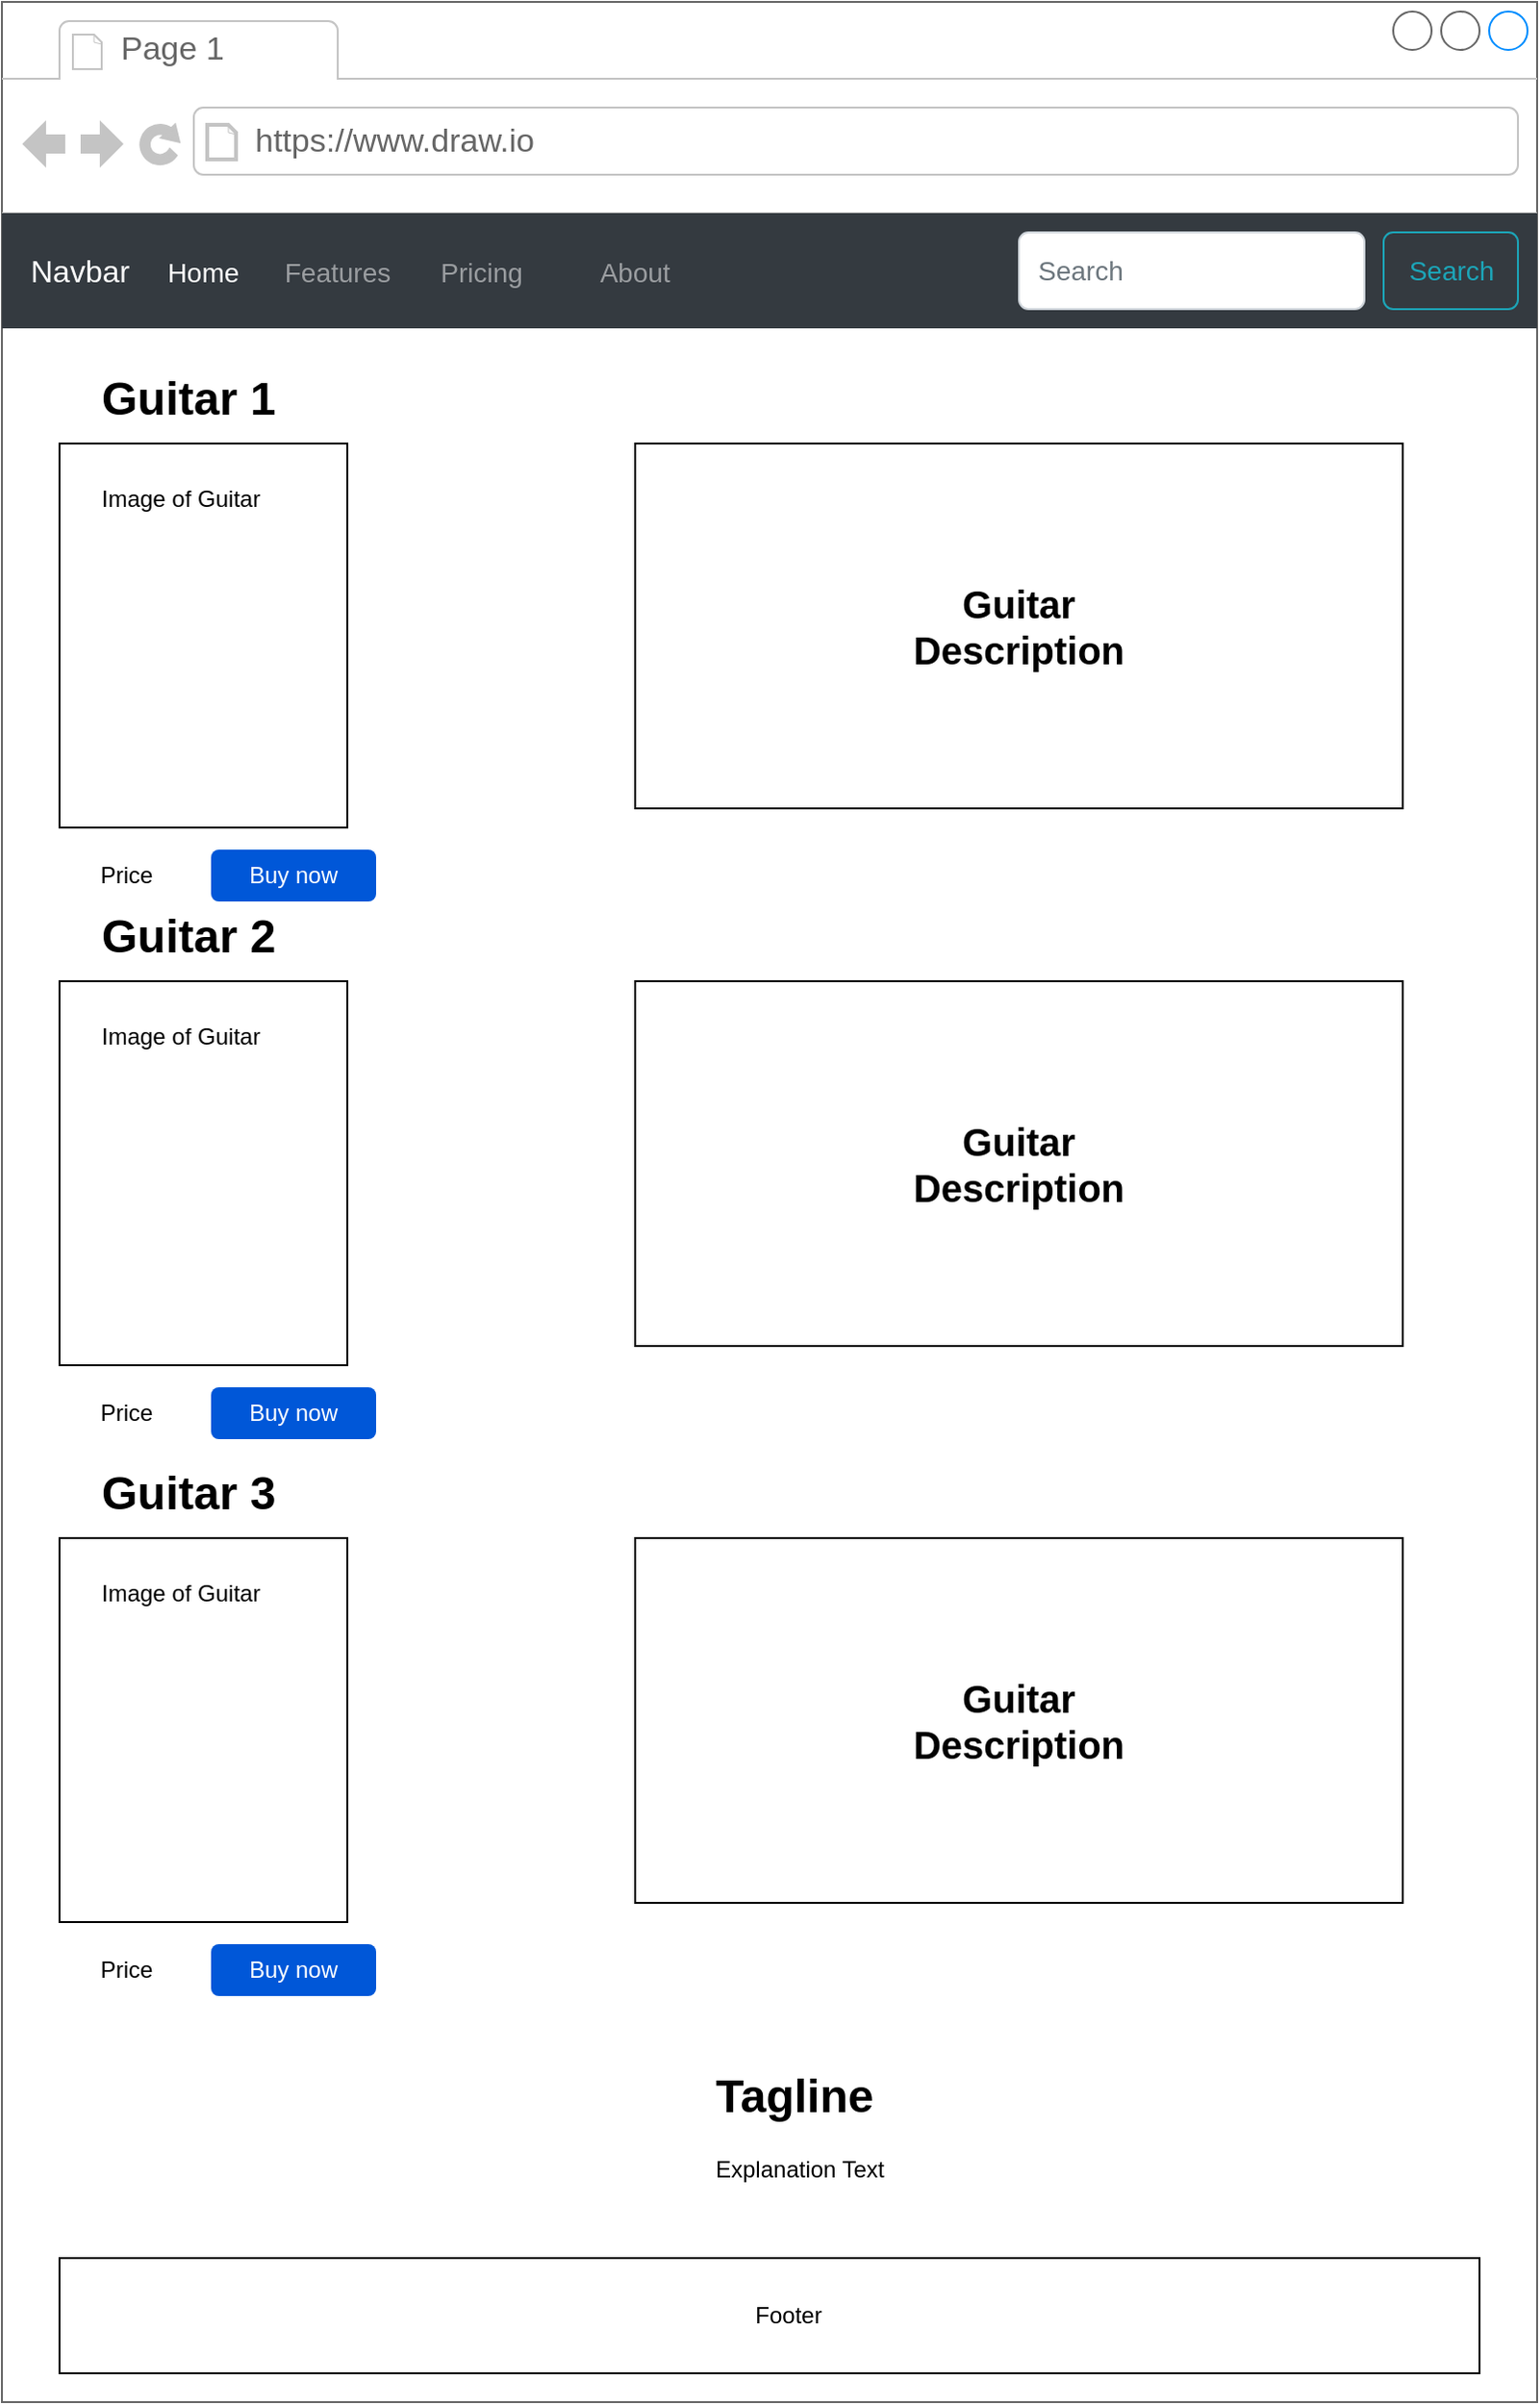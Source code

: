 <mxfile version="24.0.7" type="device">
  <diagram name="Page-1" id="zeUAoeYTYEMwCBAbQ9nX">
    <mxGraphModel dx="2222" dy="746" grid="1" gridSize="10" guides="1" tooltips="1" connect="1" arrows="1" fold="1" page="1" pageScale="1" pageWidth="850" pageHeight="1100" math="0" shadow="0">
      <root>
        <mxCell id="0" />
        <mxCell id="1" parent="0" />
        <mxCell id="qCNQR4URj5oET9t-w2uO-11" value="" style="strokeWidth=1;shadow=0;dashed=0;align=center;html=1;shape=mxgraph.mockup.containers.browserWindow;rSize=0;strokeColor=#666666;strokeColor2=#008cff;strokeColor3=#c4c4c4;mainText=,;recursiveResize=0;" parent="1" vertex="1">
          <mxGeometry x="-760" y="20" width="800" height="1250" as="geometry" />
        </mxCell>
        <mxCell id="qCNQR4URj5oET9t-w2uO-12" value="Page 1" style="strokeWidth=1;shadow=0;dashed=0;align=center;html=1;shape=mxgraph.mockup.containers.anchor;fontSize=17;fontColor=#666666;align=left;whiteSpace=wrap;" parent="qCNQR4URj5oET9t-w2uO-11" vertex="1">
          <mxGeometry x="60" y="12" width="110" height="26" as="geometry" />
        </mxCell>
        <mxCell id="qCNQR4URj5oET9t-w2uO-13" value="https://www.draw.io" style="strokeWidth=1;shadow=0;dashed=0;align=center;html=1;shape=mxgraph.mockup.containers.anchor;rSize=0;fontSize=17;fontColor=#666666;align=left;" parent="qCNQR4URj5oET9t-w2uO-11" vertex="1">
          <mxGeometry x="130" y="60" width="250" height="26" as="geometry" />
        </mxCell>
        <mxCell id="qCNQR4URj5oET9t-w2uO-26" value="Navbar" style="html=1;shadow=0;dashed=0;fillColor=#343A40;strokeColor=none;fontSize=16;fontColor=#ffffff;align=left;spacing=15;" parent="qCNQR4URj5oET9t-w2uO-11" vertex="1">
          <mxGeometry y="110" width="800" height="60" as="geometry" />
        </mxCell>
        <mxCell id="qCNQR4URj5oET9t-w2uO-27" value="Home" style="fillColor=none;strokeColor=none;fontSize=14;fontColor=#ffffff;align=center;" parent="qCNQR4URj5oET9t-w2uO-26" vertex="1">
          <mxGeometry width="70" height="40" relative="1" as="geometry">
            <mxPoint x="70" y="10" as="offset" />
          </mxGeometry>
        </mxCell>
        <mxCell id="qCNQR4URj5oET9t-w2uO-28" value="Features" style="fillColor=none;strokeColor=none;fontSize=14;fontColor=#9A9DA0;align=center;" parent="qCNQR4URj5oET9t-w2uO-26" vertex="1">
          <mxGeometry width="70" height="40" relative="1" as="geometry">
            <mxPoint x="140" y="10" as="offset" />
          </mxGeometry>
        </mxCell>
        <mxCell id="qCNQR4URj5oET9t-w2uO-29" value="Pricing" style="fillColor=none;strokeColor=none;fontSize=14;fontColor=#9A9DA0;align=center;spacingRight=0;" parent="qCNQR4URj5oET9t-w2uO-26" vertex="1">
          <mxGeometry width="80" height="40" relative="1" as="geometry">
            <mxPoint x="210" y="10" as="offset" />
          </mxGeometry>
        </mxCell>
        <mxCell id="qCNQR4URj5oET9t-w2uO-30" value="About" style="fillColor=none;strokeColor=none;fontSize=14;fontColor=#9A9DA0;align=center;" parent="qCNQR4URj5oET9t-w2uO-26" vertex="1">
          <mxGeometry width="80" height="40" relative="1" as="geometry">
            <mxPoint x="290" y="10" as="offset" />
          </mxGeometry>
        </mxCell>
        <mxCell id="qCNQR4URj5oET9t-w2uO-31" value="Search" style="html=1;shadow=0;dashed=0;shape=mxgraph.bootstrap.rrect;rSize=5;fontSize=14;fontColor=#1CA5B8;strokeColor=#1CA5B8;fillColor=none;" parent="qCNQR4URj5oET9t-w2uO-26" vertex="1">
          <mxGeometry x="1" width="70" height="40" relative="1" as="geometry">
            <mxPoint x="-80" y="10" as="offset" />
          </mxGeometry>
        </mxCell>
        <mxCell id="qCNQR4URj5oET9t-w2uO-32" value="Search" style="html=1;shadow=0;dashed=0;shape=mxgraph.bootstrap.rrect;rSize=5;fontSize=14;fontColor=#6C767D;strokeColor=#CED4DA;fillColor=#ffffff;align=left;spacing=10;" parent="qCNQR4URj5oET9t-w2uO-26" vertex="1">
          <mxGeometry x="1" width="180" height="40" relative="1" as="geometry">
            <mxPoint x="-270" y="10" as="offset" />
          </mxGeometry>
        </mxCell>
        <mxCell id="qCNQR4URj5oET9t-w2uO-33" value="" style="rounded=0;whiteSpace=wrap;html=1;" parent="qCNQR4URj5oET9t-w2uO-11" vertex="1">
          <mxGeometry x="330" y="230" width="400" height="190" as="geometry" />
        </mxCell>
        <mxCell id="qCNQR4URj5oET9t-w2uO-38" value="" style="rounded=0;whiteSpace=wrap;html=1;" parent="qCNQR4URj5oET9t-w2uO-11" vertex="1">
          <mxGeometry x="30" y="230" width="150" height="200" as="geometry" />
        </mxCell>
        <mxCell id="qCNQR4URj5oET9t-w2uO-43" value="&lt;h1&gt;Guitar 1&lt;/h1&gt;&lt;div&gt;&lt;br&gt;&lt;/div&gt;&lt;div&gt;Image of Guitar&lt;br&gt;&lt;/div&gt;" style="text;html=1;whiteSpace=wrap;overflow=hidden;rounded=0;" parent="qCNQR4URj5oET9t-w2uO-11" vertex="1">
          <mxGeometry x="50" y="170" width="180" height="120" as="geometry" />
        </mxCell>
        <mxCell id="qCNQR4URj5oET9t-w2uO-44" value="Buy now" style="rounded=1;fillColor=#0057D8;align=center;strokeColor=none;html=1;whiteSpace=wrap;fontColor=#ffffff;fontSize=12;sketch=0;" parent="qCNQR4URj5oET9t-w2uO-11" vertex="1">
          <mxGeometry x="109" y="441.5" width="86" height="27" as="geometry" />
        </mxCell>
        <mxCell id="qCNQR4URj5oET9t-w2uO-46" value="Price" style="text;html=1;align=center;verticalAlign=middle;whiteSpace=wrap;rounded=0;" parent="qCNQR4URj5oET9t-w2uO-11" vertex="1">
          <mxGeometry x="34.75" y="440" width="60" height="30" as="geometry" />
        </mxCell>
        <mxCell id="qCNQR4URj5oET9t-w2uO-47" value="&lt;h1 style=&quot;margin-top: 0px;&quot;&gt;Tagline&lt;/h1&gt;&lt;p&gt;Explanation Text&lt;br&gt;&lt;/p&gt;" style="text;html=1;whiteSpace=wrap;overflow=hidden;rounded=0;" parent="qCNQR4URj5oET9t-w2uO-11" vertex="1">
          <mxGeometry x="370" y="1070" width="180" height="120" as="geometry" />
        </mxCell>
        <mxCell id="qCNQR4URj5oET9t-w2uO-71" value="" style="rounded=0;whiteSpace=wrap;html=1;" parent="qCNQR4URj5oET9t-w2uO-11" vertex="1">
          <mxGeometry x="30" y="1175" width="740" height="60" as="geometry" />
        </mxCell>
        <mxCell id="qCNQR4URj5oET9t-w2uO-72" value="Footer" style="text;html=1;align=center;verticalAlign=middle;whiteSpace=wrap;rounded=0;" parent="qCNQR4URj5oET9t-w2uO-11" vertex="1">
          <mxGeometry x="380" y="1190" width="60" height="30" as="geometry" />
        </mxCell>
        <mxCell id="6VpeM_rR_zzPdDcRQ0ub-2" value="&lt;font style=&quot;font-size: 20px;&quot;&gt;&lt;b&gt;Guitar Description&lt;/b&gt;&lt;br&gt;&lt;/font&gt;" style="text;html=1;align=center;verticalAlign=middle;whiteSpace=wrap;rounded=0;" vertex="1" parent="qCNQR4URj5oET9t-w2uO-11">
          <mxGeometry x="500" y="310" width="60" height="30" as="geometry" />
        </mxCell>
        <mxCell id="6VpeM_rR_zzPdDcRQ0ub-7" value="" style="rounded=0;whiteSpace=wrap;html=1;" vertex="1" parent="qCNQR4URj5oET9t-w2uO-11">
          <mxGeometry x="330" y="510" width="400" height="190" as="geometry" />
        </mxCell>
        <mxCell id="6VpeM_rR_zzPdDcRQ0ub-8" value="" style="rounded=0;whiteSpace=wrap;html=1;" vertex="1" parent="qCNQR4URj5oET9t-w2uO-11">
          <mxGeometry x="30" y="510" width="150" height="200" as="geometry" />
        </mxCell>
        <mxCell id="6VpeM_rR_zzPdDcRQ0ub-9" value="&lt;h1&gt;Guitar 2&lt;br&gt;&lt;/h1&gt;&lt;div&gt;&lt;br&gt;&lt;/div&gt;&lt;div&gt;Image of Guitar&lt;br&gt;&lt;/div&gt;" style="text;html=1;whiteSpace=wrap;overflow=hidden;rounded=0;" vertex="1" parent="qCNQR4URj5oET9t-w2uO-11">
          <mxGeometry x="50" y="450" width="180" height="120" as="geometry" />
        </mxCell>
        <mxCell id="6VpeM_rR_zzPdDcRQ0ub-10" value="Buy now" style="rounded=1;fillColor=#0057D8;align=center;strokeColor=none;html=1;whiteSpace=wrap;fontColor=#ffffff;fontSize=12;sketch=0;" vertex="1" parent="qCNQR4URj5oET9t-w2uO-11">
          <mxGeometry x="109" y="721.5" width="86" height="27" as="geometry" />
        </mxCell>
        <mxCell id="6VpeM_rR_zzPdDcRQ0ub-11" value="Price" style="text;html=1;align=center;verticalAlign=middle;whiteSpace=wrap;rounded=0;" vertex="1" parent="qCNQR4URj5oET9t-w2uO-11">
          <mxGeometry x="34.75" y="720" width="60" height="30" as="geometry" />
        </mxCell>
        <mxCell id="6VpeM_rR_zzPdDcRQ0ub-12" value="&lt;font style=&quot;font-size: 20px;&quot;&gt;&lt;b&gt;Guitar Description&lt;/b&gt;&lt;br&gt;&lt;/font&gt;" style="text;html=1;align=center;verticalAlign=middle;whiteSpace=wrap;rounded=0;" vertex="1" parent="qCNQR4URj5oET9t-w2uO-11">
          <mxGeometry x="500" y="590" width="60" height="30" as="geometry" />
        </mxCell>
        <mxCell id="6VpeM_rR_zzPdDcRQ0ub-13" value="" style="rounded=0;whiteSpace=wrap;html=1;" vertex="1" parent="qCNQR4URj5oET9t-w2uO-11">
          <mxGeometry x="330" y="800" width="400" height="190" as="geometry" />
        </mxCell>
        <mxCell id="6VpeM_rR_zzPdDcRQ0ub-14" value="" style="rounded=0;whiteSpace=wrap;html=1;" vertex="1" parent="qCNQR4URj5oET9t-w2uO-11">
          <mxGeometry x="30" y="800" width="150" height="200" as="geometry" />
        </mxCell>
        <mxCell id="6VpeM_rR_zzPdDcRQ0ub-15" value="&lt;h1&gt;Guitar 3&lt;br&gt;&lt;/h1&gt;&lt;div&gt;&lt;br&gt;&lt;/div&gt;&lt;div&gt;Image of Guitar&lt;br&gt;&lt;/div&gt;" style="text;html=1;whiteSpace=wrap;overflow=hidden;rounded=0;" vertex="1" parent="qCNQR4URj5oET9t-w2uO-11">
          <mxGeometry x="50" y="740" width="180" height="120" as="geometry" />
        </mxCell>
        <mxCell id="6VpeM_rR_zzPdDcRQ0ub-16" value="Buy now" style="rounded=1;fillColor=#0057D8;align=center;strokeColor=none;html=1;whiteSpace=wrap;fontColor=#ffffff;fontSize=12;sketch=0;" vertex="1" parent="qCNQR4URj5oET9t-w2uO-11">
          <mxGeometry x="109" y="1011.5" width="86" height="27" as="geometry" />
        </mxCell>
        <mxCell id="6VpeM_rR_zzPdDcRQ0ub-17" value="Price" style="text;html=1;align=center;verticalAlign=middle;whiteSpace=wrap;rounded=0;" vertex="1" parent="qCNQR4URj5oET9t-w2uO-11">
          <mxGeometry x="34.75" y="1010" width="60" height="30" as="geometry" />
        </mxCell>
        <mxCell id="6VpeM_rR_zzPdDcRQ0ub-18" value="&lt;font style=&quot;font-size: 20px;&quot;&gt;&lt;b&gt;Guitar Description&lt;/b&gt;&lt;br&gt;&lt;/font&gt;" style="text;html=1;align=center;verticalAlign=middle;whiteSpace=wrap;rounded=0;" vertex="1" parent="qCNQR4URj5oET9t-w2uO-11">
          <mxGeometry x="500" y="880" width="60" height="30" as="geometry" />
        </mxCell>
        <mxCell id="qCNQR4URj5oET9t-w2uO-25" value="Untitled Layer" parent="0" />
      </root>
    </mxGraphModel>
  </diagram>
</mxfile>

